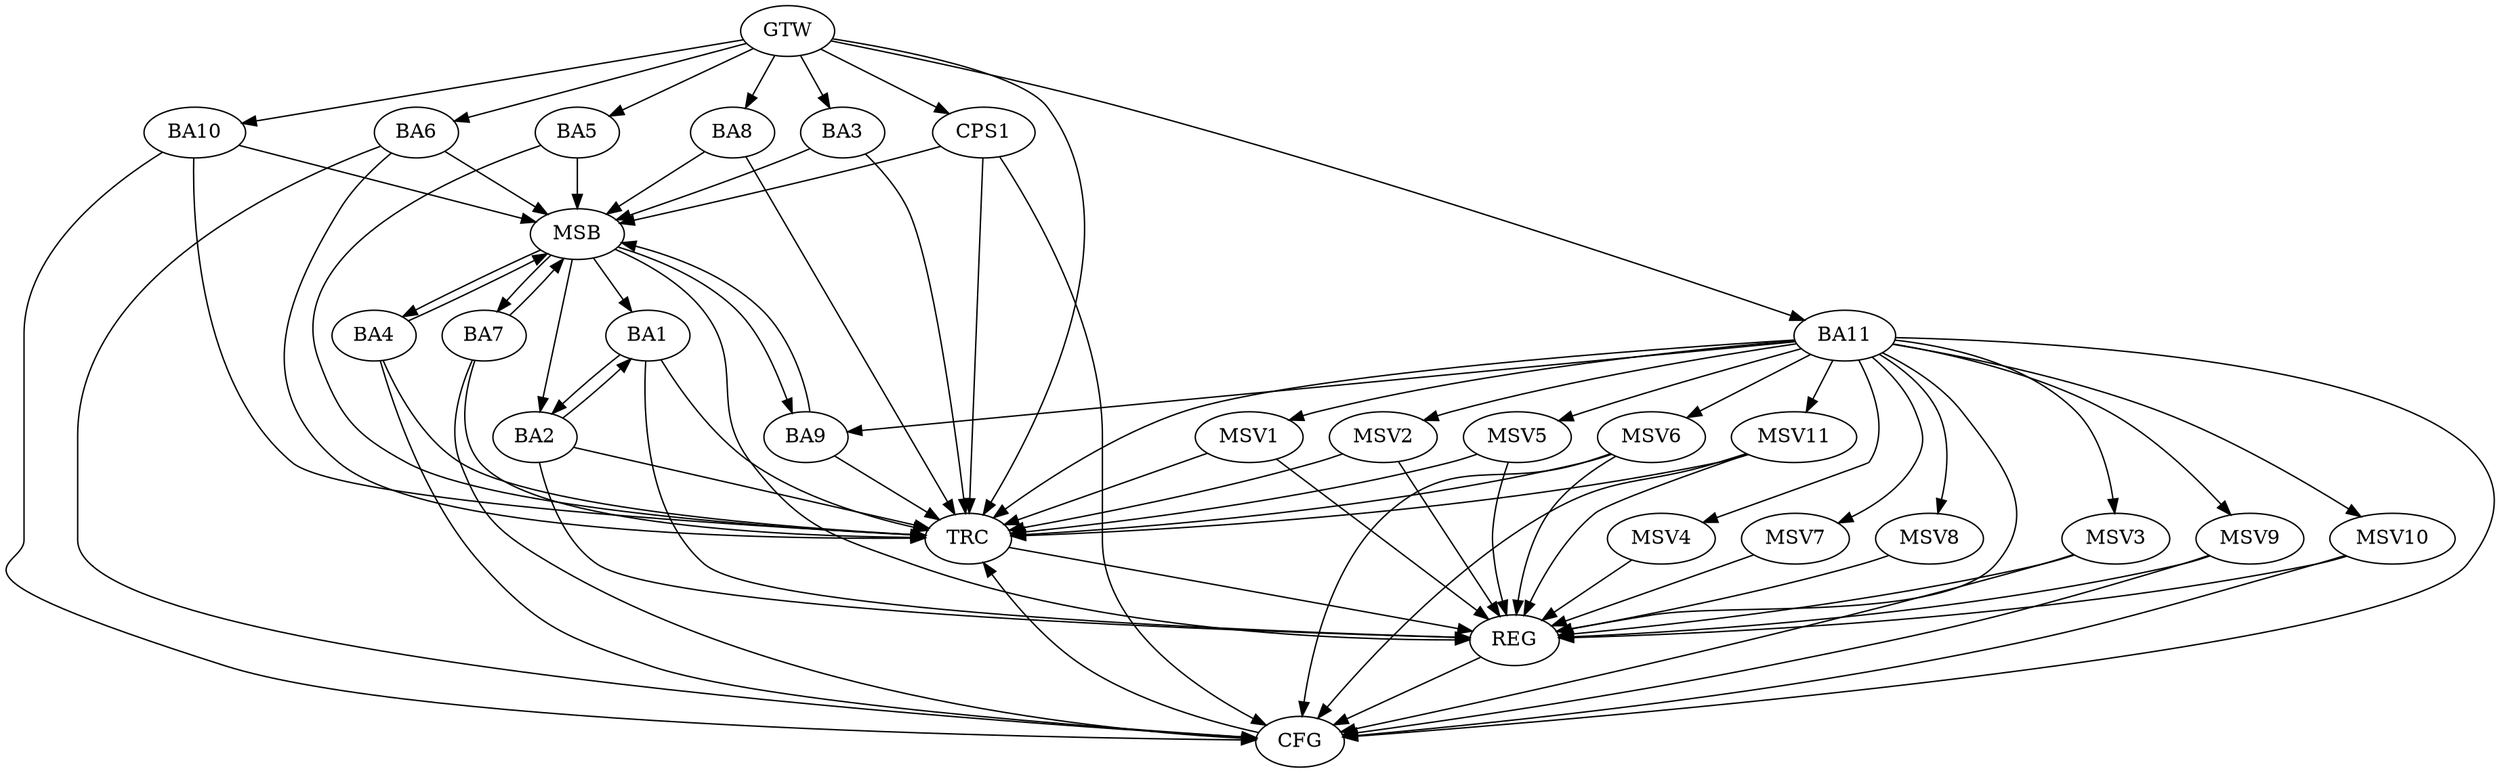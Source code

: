 strict digraph G {
  BA1 [ label="BA1" ];
  BA2 [ label="BA2" ];
  BA3 [ label="BA3" ];
  BA4 [ label="BA4" ];
  BA5 [ label="BA5" ];
  BA6 [ label="BA6" ];
  BA7 [ label="BA7" ];
  BA8 [ label="BA8" ];
  BA9 [ label="BA9" ];
  BA10 [ label="BA10" ];
  BA11 [ label="BA11" ];
  CPS1 [ label="CPS1" ];
  GTW [ label="GTW" ];
  REG [ label="REG" ];
  MSB [ label="MSB" ];
  CFG [ label="CFG" ];
  TRC [ label="TRC" ];
  MSV1 [ label="MSV1" ];
  MSV2 [ label="MSV2" ];
  MSV3 [ label="MSV3" ];
  MSV4 [ label="MSV4" ];
  MSV5 [ label="MSV5" ];
  MSV6 [ label="MSV6" ];
  MSV7 [ label="MSV7" ];
  MSV8 [ label="MSV8" ];
  MSV9 [ label="MSV9" ];
  MSV10 [ label="MSV10" ];
  MSV11 [ label="MSV11" ];
  BA1 -> BA2;
  BA2 -> BA1;
  BA11 -> BA9;
  GTW -> BA3;
  GTW -> BA5;
  GTW -> BA6;
  GTW -> BA8;
  GTW -> BA10;
  GTW -> BA11;
  GTW -> CPS1;
  BA1 -> REG;
  BA2 -> REG;
  BA11 -> REG;
  BA3 -> MSB;
  MSB -> BA2;
  MSB -> REG;
  BA4 -> MSB;
  BA5 -> MSB;
  MSB -> BA1;
  BA6 -> MSB;
  BA7 -> MSB;
  BA8 -> MSB;
  BA9 -> MSB;
  MSB -> BA7;
  BA10 -> MSB;
  MSB -> BA9;
  CPS1 -> MSB;
  MSB -> BA4;
  CPS1 -> CFG;
  BA4 -> CFG;
  BA7 -> CFG;
  BA6 -> CFG;
  BA10 -> CFG;
  BA11 -> CFG;
  REG -> CFG;
  BA1 -> TRC;
  BA2 -> TRC;
  BA3 -> TRC;
  BA4 -> TRC;
  BA5 -> TRC;
  BA6 -> TRC;
  BA7 -> TRC;
  BA8 -> TRC;
  BA9 -> TRC;
  BA10 -> TRC;
  BA11 -> TRC;
  CPS1 -> TRC;
  GTW -> TRC;
  CFG -> TRC;
  TRC -> REG;
  BA11 -> MSV1;
  MSV1 -> REG;
  MSV1 -> TRC;
  BA11 -> MSV2;
  MSV2 -> REG;
  MSV2 -> TRC;
  BA11 -> MSV3;
  MSV3 -> REG;
  MSV3 -> CFG;
  BA11 -> MSV4;
  MSV4 -> REG;
  BA11 -> MSV5;
  MSV5 -> REG;
  MSV5 -> TRC;
  BA11 -> MSV6;
  BA11 -> MSV7;
  MSV6 -> REG;
  MSV6 -> TRC;
  MSV6 -> CFG;
  MSV7 -> REG;
  BA11 -> MSV8;
  MSV8 -> REG;
  BA11 -> MSV9;
  MSV9 -> REG;
  MSV9 -> CFG;
  BA11 -> MSV10;
  BA11 -> MSV11;
  MSV10 -> REG;
  MSV10 -> CFG;
  MSV11 -> REG;
  MSV11 -> TRC;
  MSV11 -> CFG;
}
